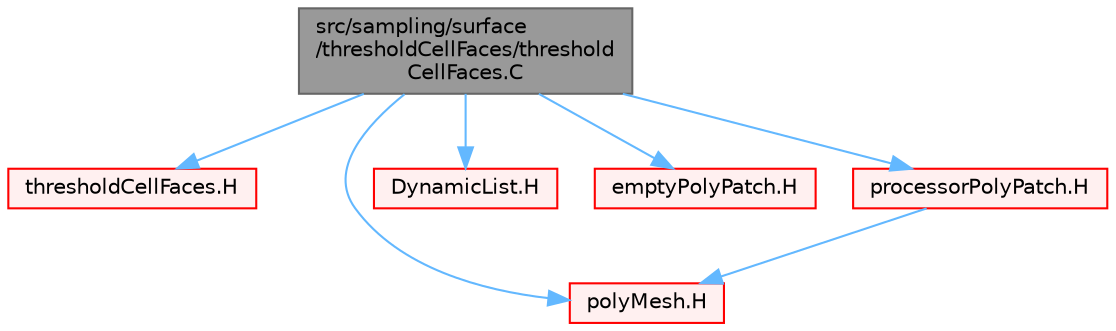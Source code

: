 digraph "src/sampling/surface/thresholdCellFaces/thresholdCellFaces.C"
{
 // LATEX_PDF_SIZE
  bgcolor="transparent";
  edge [fontname=Helvetica,fontsize=10,labelfontname=Helvetica,labelfontsize=10];
  node [fontname=Helvetica,fontsize=10,shape=box,height=0.2,width=0.4];
  Node1 [id="Node000001",label="src/sampling/surface\l/thresholdCellFaces/threshold\lCellFaces.C",height=0.2,width=0.4,color="gray40", fillcolor="grey60", style="filled", fontcolor="black",tooltip=" "];
  Node1 -> Node2 [id="edge1_Node000001_Node000002",color="steelblue1",style="solid",tooltip=" "];
  Node2 [id="Node000002",label="thresholdCellFaces.H",height=0.2,width=0.4,color="red", fillcolor="#FFF0F0", style="filled",URL="$thresholdCellFaces_8H.html",tooltip=" "];
  Node1 -> Node267 [id="edge2_Node000001_Node000267",color="steelblue1",style="solid",tooltip=" "];
  Node267 [id="Node000267",label="polyMesh.H",height=0.2,width=0.4,color="red", fillcolor="#FFF0F0", style="filled",URL="$polyMesh_8H.html",tooltip=" "];
  Node1 -> Node160 [id="edge3_Node000001_Node000160",color="steelblue1",style="solid",tooltip=" "];
  Node160 [id="Node000160",label="DynamicList.H",height=0.2,width=0.4,color="red", fillcolor="#FFF0F0", style="filled",URL="$DynamicList_8H.html",tooltip=" "];
  Node1 -> Node321 [id="edge4_Node000001_Node000321",color="steelblue1",style="solid",tooltip=" "];
  Node321 [id="Node000321",label="emptyPolyPatch.H",height=0.2,width=0.4,color="red", fillcolor="#FFF0F0", style="filled",URL="$emptyPolyPatch_8H.html",tooltip=" "];
  Node1 -> Node322 [id="edge5_Node000001_Node000322",color="steelblue1",style="solid",tooltip=" "];
  Node322 [id="Node000322",label="processorPolyPatch.H",height=0.2,width=0.4,color="red", fillcolor="#FFF0F0", style="filled",URL="$processorPolyPatch_8H.html",tooltip=" "];
  Node322 -> Node267 [id="edge6_Node000322_Node000267",color="steelblue1",style="solid",tooltip=" "];
}
